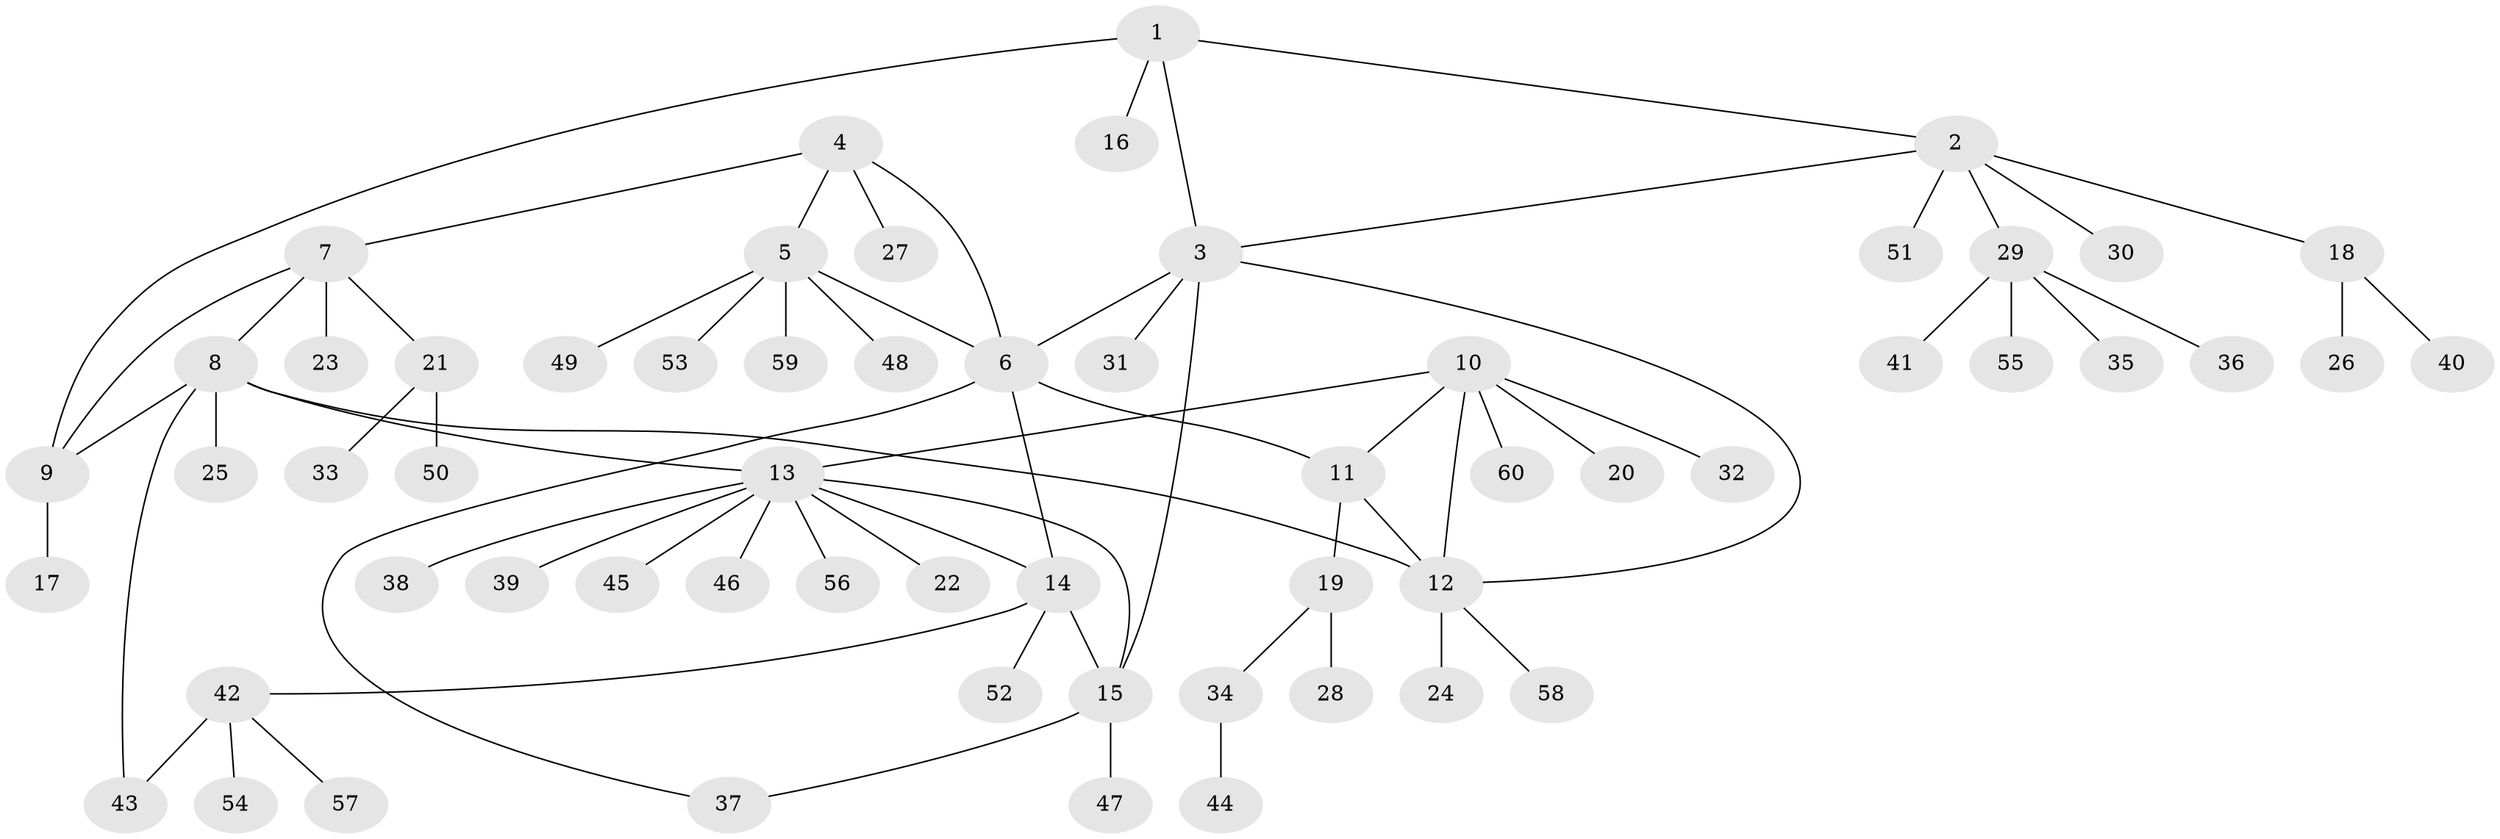 // coarse degree distribution, {3: 0.1111111111111111, 1: 0.6666666666666666, 7: 0.05555555555555555, 2: 0.1111111111111111, 9: 0.05555555555555555}
// Generated by graph-tools (version 1.1) at 2025/57/03/04/25 21:57:19]
// undirected, 60 vertices, 72 edges
graph export_dot {
graph [start="1"]
  node [color=gray90,style=filled];
  1;
  2;
  3;
  4;
  5;
  6;
  7;
  8;
  9;
  10;
  11;
  12;
  13;
  14;
  15;
  16;
  17;
  18;
  19;
  20;
  21;
  22;
  23;
  24;
  25;
  26;
  27;
  28;
  29;
  30;
  31;
  32;
  33;
  34;
  35;
  36;
  37;
  38;
  39;
  40;
  41;
  42;
  43;
  44;
  45;
  46;
  47;
  48;
  49;
  50;
  51;
  52;
  53;
  54;
  55;
  56;
  57;
  58;
  59;
  60;
  1 -- 2;
  1 -- 3;
  1 -- 9;
  1 -- 16;
  2 -- 3;
  2 -- 18;
  2 -- 29;
  2 -- 30;
  2 -- 51;
  3 -- 6;
  3 -- 12;
  3 -- 15;
  3 -- 31;
  4 -- 5;
  4 -- 6;
  4 -- 7;
  4 -- 27;
  5 -- 6;
  5 -- 48;
  5 -- 49;
  5 -- 53;
  5 -- 59;
  6 -- 11;
  6 -- 14;
  6 -- 37;
  7 -- 8;
  7 -- 9;
  7 -- 21;
  7 -- 23;
  8 -- 9;
  8 -- 12;
  8 -- 13;
  8 -- 25;
  8 -- 43;
  9 -- 17;
  10 -- 11;
  10 -- 12;
  10 -- 13;
  10 -- 20;
  10 -- 32;
  10 -- 60;
  11 -- 12;
  11 -- 19;
  12 -- 24;
  12 -- 58;
  13 -- 14;
  13 -- 15;
  13 -- 22;
  13 -- 38;
  13 -- 39;
  13 -- 45;
  13 -- 46;
  13 -- 56;
  14 -- 15;
  14 -- 42;
  14 -- 52;
  15 -- 37;
  15 -- 47;
  18 -- 26;
  18 -- 40;
  19 -- 28;
  19 -- 34;
  21 -- 33;
  21 -- 50;
  29 -- 35;
  29 -- 36;
  29 -- 41;
  29 -- 55;
  34 -- 44;
  42 -- 43;
  42 -- 54;
  42 -- 57;
}
